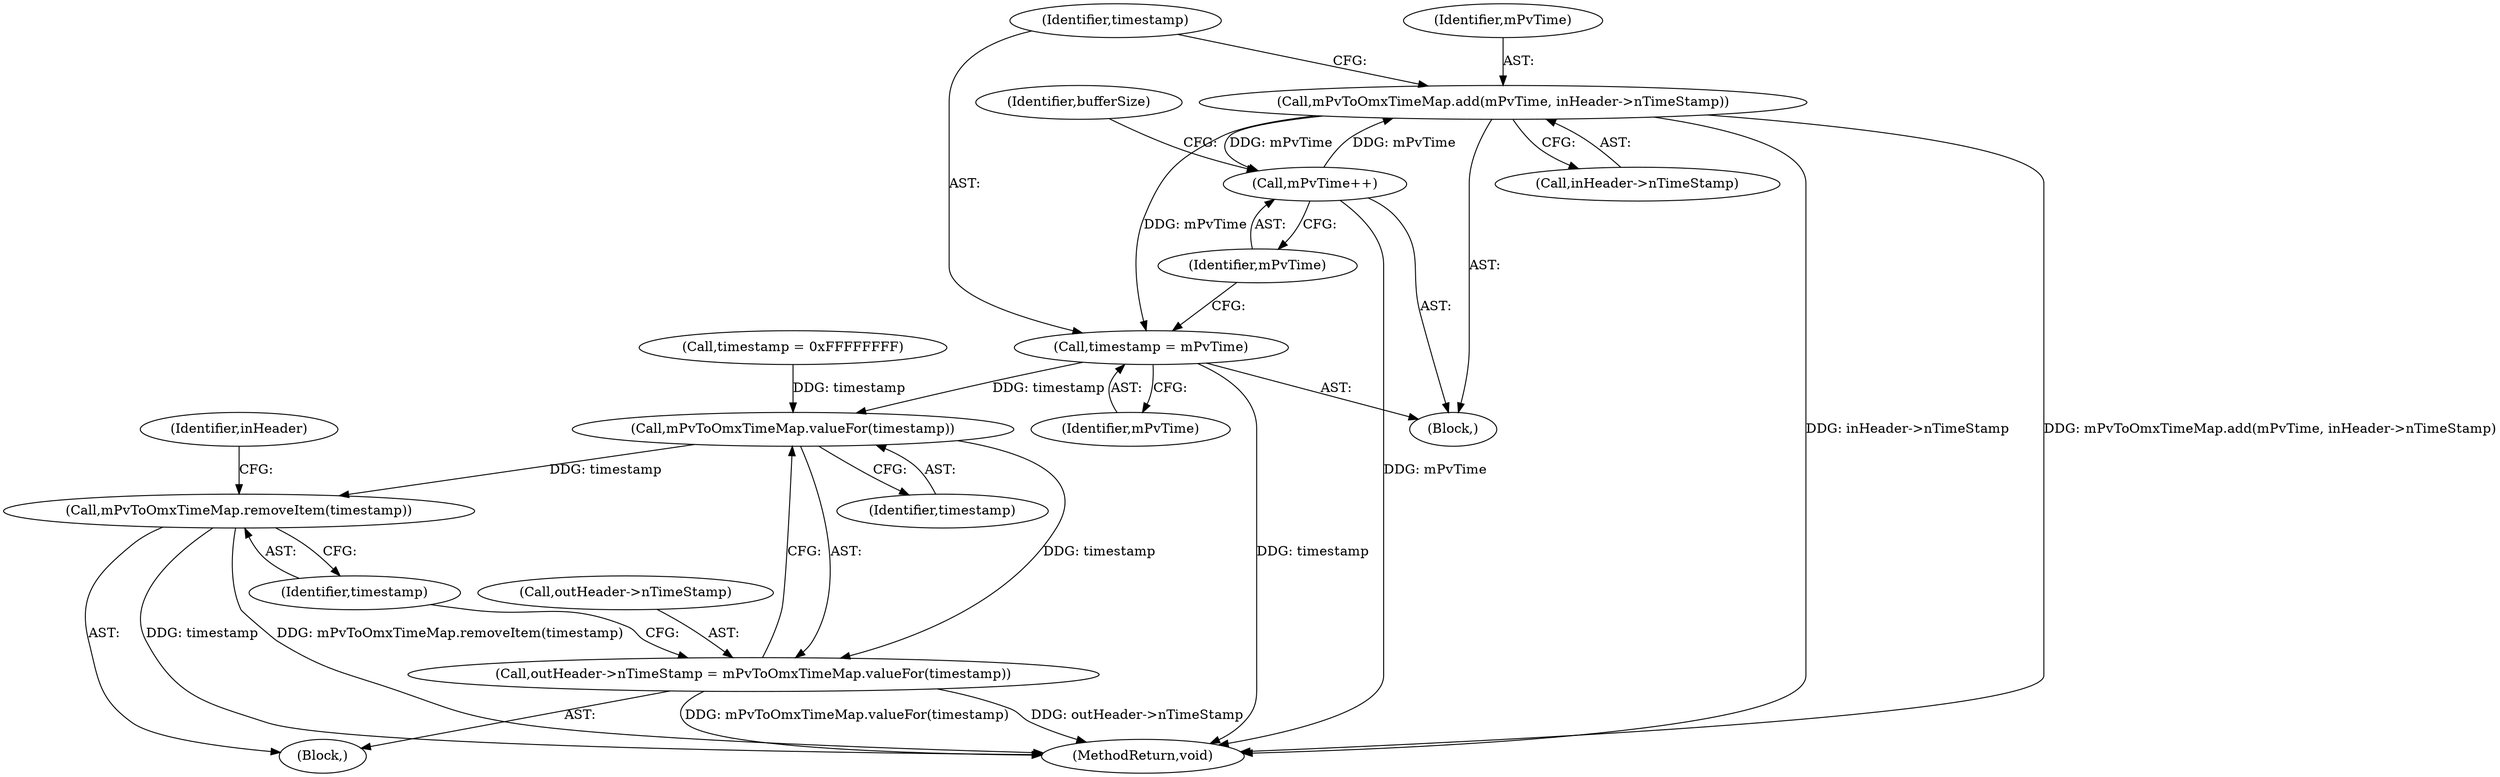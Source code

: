 digraph "0_Android_c48ef757cc50906e8726a3bebc3b60716292cdba@pointer" {
"1000495" [label="(Call,mPvToOmxTimeMap.add(mPvTime, inHeader->nTimeStamp))"];
"1000503" [label="(Call,mPvTime++)"];
"1000495" [label="(Call,mPvToOmxTimeMap.add(mPvTime, inHeader->nTimeStamp))"];
"1000500" [label="(Call,timestamp = mPvTime)"];
"1000614" [label="(Call,mPvToOmxTimeMap.valueFor(timestamp))"];
"1000610" [label="(Call,outHeader->nTimeStamp = mPvToOmxTimeMap.valueFor(timestamp))"];
"1000616" [label="(Call,mPvToOmxTimeMap.removeItem(timestamp))"];
"1000500" [label="(Call,timestamp = mPvTime)"];
"1000501" [label="(Identifier,timestamp)"];
"1000507" [label="(Identifier,bufferSize)"];
"1000616" [label="(Call,mPvToOmxTimeMap.removeItem(timestamp))"];
"1000496" [label="(Identifier,mPvTime)"];
"1000489" [label="(Call,timestamp = 0xFFFFFFFF)"];
"1000502" [label="(Identifier,mPvTime)"];
"1000503" [label="(Call,mPvTime++)"];
"1000610" [label="(Call,outHeader->nTimeStamp = mPvToOmxTimeMap.valueFor(timestamp))"];
"1000495" [label="(Call,mPvToOmxTimeMap.add(mPvTime, inHeader->nTimeStamp))"];
"1000620" [label="(Identifier,inHeader)"];
"1000504" [label="(Identifier,mPvTime)"];
"1000615" [label="(Identifier,timestamp)"];
"1000129" [label="(Block,)"];
"1000617" [label="(Identifier,timestamp)"];
"1000494" [label="(Block,)"];
"1000611" [label="(Call,outHeader->nTimeStamp)"];
"1000717" [label="(MethodReturn,void)"];
"1000614" [label="(Call,mPvToOmxTimeMap.valueFor(timestamp))"];
"1000497" [label="(Call,inHeader->nTimeStamp)"];
"1000495" -> "1000494"  [label="AST: "];
"1000495" -> "1000497"  [label="CFG: "];
"1000496" -> "1000495"  [label="AST: "];
"1000497" -> "1000495"  [label="AST: "];
"1000501" -> "1000495"  [label="CFG: "];
"1000495" -> "1000717"  [label="DDG: inHeader->nTimeStamp"];
"1000495" -> "1000717"  [label="DDG: mPvToOmxTimeMap.add(mPvTime, inHeader->nTimeStamp)"];
"1000503" -> "1000495"  [label="DDG: mPvTime"];
"1000495" -> "1000500"  [label="DDG: mPvTime"];
"1000495" -> "1000503"  [label="DDG: mPvTime"];
"1000503" -> "1000494"  [label="AST: "];
"1000503" -> "1000504"  [label="CFG: "];
"1000504" -> "1000503"  [label="AST: "];
"1000507" -> "1000503"  [label="CFG: "];
"1000503" -> "1000717"  [label="DDG: mPvTime"];
"1000500" -> "1000494"  [label="AST: "];
"1000500" -> "1000502"  [label="CFG: "];
"1000501" -> "1000500"  [label="AST: "];
"1000502" -> "1000500"  [label="AST: "];
"1000504" -> "1000500"  [label="CFG: "];
"1000500" -> "1000717"  [label="DDG: timestamp"];
"1000500" -> "1000614"  [label="DDG: timestamp"];
"1000614" -> "1000610"  [label="AST: "];
"1000614" -> "1000615"  [label="CFG: "];
"1000615" -> "1000614"  [label="AST: "];
"1000610" -> "1000614"  [label="CFG: "];
"1000614" -> "1000610"  [label="DDG: timestamp"];
"1000489" -> "1000614"  [label="DDG: timestamp"];
"1000614" -> "1000616"  [label="DDG: timestamp"];
"1000610" -> "1000129"  [label="AST: "];
"1000611" -> "1000610"  [label="AST: "];
"1000617" -> "1000610"  [label="CFG: "];
"1000610" -> "1000717"  [label="DDG: mPvToOmxTimeMap.valueFor(timestamp)"];
"1000610" -> "1000717"  [label="DDG: outHeader->nTimeStamp"];
"1000616" -> "1000129"  [label="AST: "];
"1000616" -> "1000617"  [label="CFG: "];
"1000617" -> "1000616"  [label="AST: "];
"1000620" -> "1000616"  [label="CFG: "];
"1000616" -> "1000717"  [label="DDG: timestamp"];
"1000616" -> "1000717"  [label="DDG: mPvToOmxTimeMap.removeItem(timestamp)"];
}
